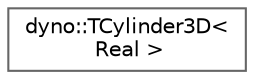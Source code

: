 digraph "Graphical Class Hierarchy"
{
 // LATEX_PDF_SIZE
  bgcolor="transparent";
  edge [fontname=Helvetica,fontsize=10,labelfontname=Helvetica,labelfontsize=10];
  node [fontname=Helvetica,fontsize=10,shape=box,height=0.2,width=0.4];
  rankdir="LR";
  Node0 [id="Node000000",label="dyno::TCylinder3D\<\l Real \>",height=0.2,width=0.4,color="grey40", fillcolor="white", style="filled",URL="$classdyno_1_1_t_cylinder3_d.html",tooltip=" "];
}
